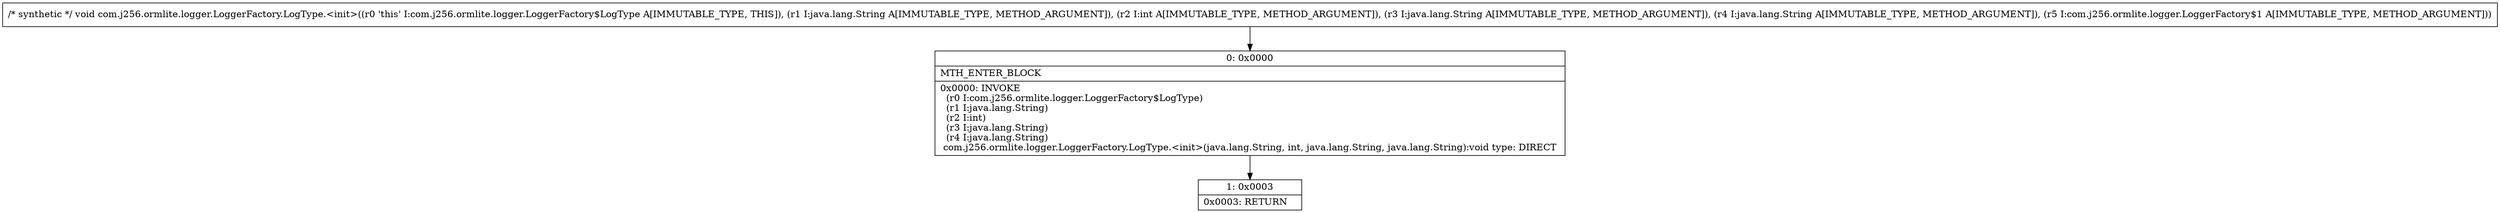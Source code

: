 digraph "CFG forcom.j256.ormlite.logger.LoggerFactory.LogType.\<init\>(Ljava\/lang\/String;ILjava\/lang\/String;Ljava\/lang\/String;Lcom\/j256\/ormlite\/logger\/LoggerFactory$1;)V" {
Node_0 [shape=record,label="{0\:\ 0x0000|MTH_ENTER_BLOCK\l|0x0000: INVOKE  \l  (r0 I:com.j256.ormlite.logger.LoggerFactory$LogType)\l  (r1 I:java.lang.String)\l  (r2 I:int)\l  (r3 I:java.lang.String)\l  (r4 I:java.lang.String)\l com.j256.ormlite.logger.LoggerFactory.LogType.\<init\>(java.lang.String, int, java.lang.String, java.lang.String):void type: DIRECT \l}"];
Node_1 [shape=record,label="{1\:\ 0x0003|0x0003: RETURN   \l}"];
MethodNode[shape=record,label="{\/* synthetic *\/ void com.j256.ormlite.logger.LoggerFactory.LogType.\<init\>((r0 'this' I:com.j256.ormlite.logger.LoggerFactory$LogType A[IMMUTABLE_TYPE, THIS]), (r1 I:java.lang.String A[IMMUTABLE_TYPE, METHOD_ARGUMENT]), (r2 I:int A[IMMUTABLE_TYPE, METHOD_ARGUMENT]), (r3 I:java.lang.String A[IMMUTABLE_TYPE, METHOD_ARGUMENT]), (r4 I:java.lang.String A[IMMUTABLE_TYPE, METHOD_ARGUMENT]), (r5 I:com.j256.ormlite.logger.LoggerFactory$1 A[IMMUTABLE_TYPE, METHOD_ARGUMENT])) }"];
MethodNode -> Node_0;
Node_0 -> Node_1;
}

